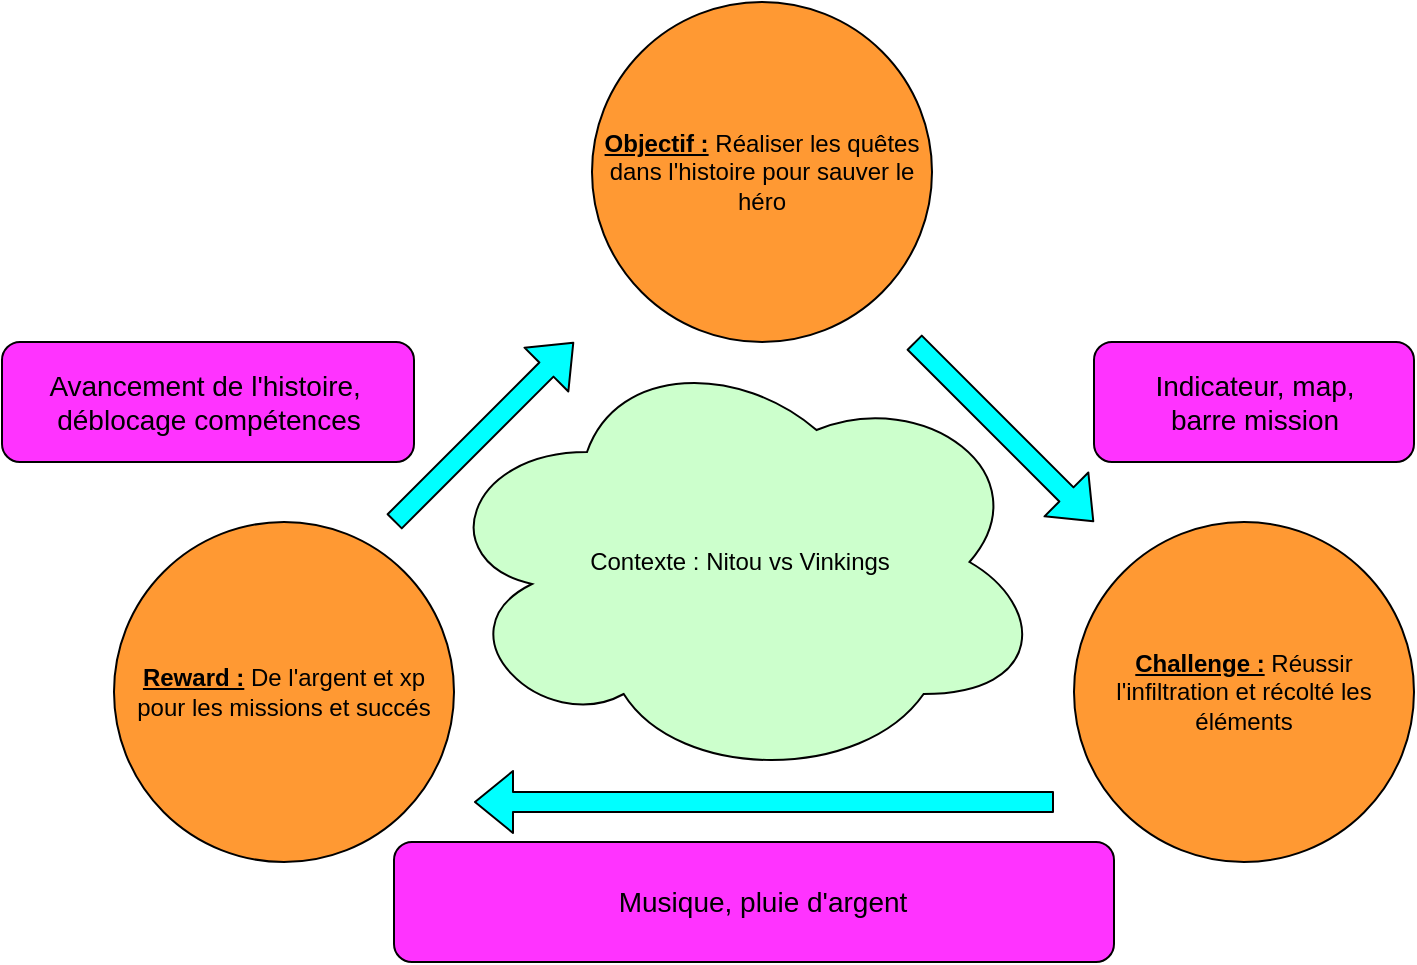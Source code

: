 <mxfile version="13.10.3" type="google"><diagram id="t8UsPLql3421KxW7jm4a" name="Page-1"><mxGraphModel dx="1422" dy="794" grid="1" gridSize="10" guides="1" tooltips="1" connect="1" arrows="1" fold="1" page="1" pageScale="1" pageWidth="827" pageHeight="1169" math="0" shadow="0"><root><mxCell id="0"/><mxCell id="1" parent="0"/><mxCell id="hbSFZAIgZIMK_eUwk2Vp-6" value="" style="rounded=1;whiteSpace=wrap;html=1;fillColor=#FF33FF;" parent="1" vertex="1"><mxGeometry x="580" y="240" width="160" height="60" as="geometry"/></mxCell><mxCell id="hbSFZAIgZIMK_eUwk2Vp-5" value="" style="rounded=1;whiteSpace=wrap;html=1;fillColor=#FF33FF;" parent="1" vertex="1"><mxGeometry x="34" y="240" width="206" height="60" as="geometry"/></mxCell><mxCell id="hbSFZAIgZIMK_eUwk2Vp-4" value="" style="rounded=1;whiteSpace=wrap;html=1;fillColor=#FF33FF;" parent="1" vertex="1"><mxGeometry x="230" y="490" width="360" height="60" as="geometry"/></mxCell><mxCell id="7XHiE9YuQdUvU4T2jhnC-1" value="&lt;b&gt;&lt;u&gt;Reward :&lt;/u&gt;&lt;/b&gt;&amp;nbsp;De l'argent et xp&lt;br&gt;pour les missions et succés" style="ellipse;whiteSpace=wrap;html=1;aspect=fixed;fillColor=#FF9933;" parent="1" vertex="1"><mxGeometry x="90" y="330" width="170" height="170" as="geometry"/></mxCell><mxCell id="7XHiE9YuQdUvU4T2jhnC-2" value="&lt;b&gt;&lt;u&gt;Challenge :&lt;/u&gt;&lt;/b&gt; Réussir l'infiltration et récolté les éléments" style="ellipse;whiteSpace=wrap;html=1;aspect=fixed;fillColor=#FF9933;" parent="1" vertex="1"><mxGeometry x="570" y="330" width="170" height="170" as="geometry"/></mxCell><mxCell id="7XHiE9YuQdUvU4T2jhnC-3" value="&lt;u&gt;&lt;b&gt;Objectif :&lt;/b&gt;&lt;/u&gt; Réaliser les quêtes dans l'histoire pour sauver le héro" style="ellipse;whiteSpace=wrap;html=1;aspect=fixed;fillColor=#FF9933;" parent="1" vertex="1"><mxGeometry x="329" y="70" width="170" height="170" as="geometry"/></mxCell><mxCell id="7XHiE9YuQdUvU4T2jhnC-4" value="" style="shape=flexArrow;endArrow=classic;html=1;fillColor=#00FFFF;" parent="1" edge="1"><mxGeometry width="50" height="50" relative="1" as="geometry"><mxPoint x="230" y="330" as="sourcePoint"/><mxPoint x="320" y="240" as="targetPoint"/></mxGeometry></mxCell><mxCell id="7XHiE9YuQdUvU4T2jhnC-5" value="" style="shape=flexArrow;endArrow=classic;html=1;fillColor=#00FFFF;" parent="1" edge="1"><mxGeometry width="50" height="50" relative="1" as="geometry"><mxPoint x="490" y="240" as="sourcePoint"/><mxPoint x="580" y="330" as="targetPoint"/></mxGeometry></mxCell><mxCell id="7XHiE9YuQdUvU4T2jhnC-6" value="" style="shape=flexArrow;endArrow=classic;html=1;fillColor=#00FFFF;" parent="1" edge="1"><mxGeometry width="50" height="50" relative="1" as="geometry"><mxPoint x="560" y="470" as="sourcePoint"/><mxPoint x="270" y="470" as="targetPoint"/></mxGeometry></mxCell><mxCell id="7XHiE9YuQdUvU4T2jhnC-8" value="&lt;div&gt;Contexte : Nitou vs Vinkings&lt;/div&gt;" style="ellipse;shape=cloud;whiteSpace=wrap;html=1;fillColor=#CCFFCC;" parent="1" vertex="1"><mxGeometry x="250" y="240" width="306" height="220" as="geometry"/></mxCell><mxCell id="hbSFZAIgZIMK_eUwk2Vp-1" value="&lt;span style=&quot;font-size: 14px&quot;&gt;Indicateur, map,&lt;br&gt;barre mission&lt;/span&gt;" style="text;html=1;align=center;verticalAlign=middle;resizable=0;points=[];autosize=1;" parent="1" vertex="1"><mxGeometry x="600" y="250" width="120" height="40" as="geometry"/></mxCell><mxCell id="hbSFZAIgZIMK_eUwk2Vp-2" value="&lt;span style=&quot;font-size: 14px&quot;&gt;Avancement de l'histoire,&amp;nbsp;&lt;br&gt;déblocage compétences&lt;/span&gt;" style="text;html=1;align=center;verticalAlign=middle;resizable=0;points=[];autosize=1;" parent="1" vertex="1"><mxGeometry x="47" y="250" width="180" height="40" as="geometry"/></mxCell><mxCell id="hbSFZAIgZIMK_eUwk2Vp-3" value="&lt;font style=&quot;font-size: 14px&quot;&gt;Musique, pluie d'argent&lt;/font&gt;" style="text;html=1;align=center;verticalAlign=middle;resizable=0;points=[];autosize=1;" parent="1" vertex="1"><mxGeometry x="334" y="510" width="160" height="20" as="geometry"/></mxCell></root></mxGraphModel></diagram></mxfile>